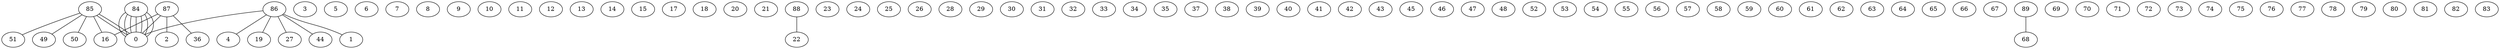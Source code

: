 graph G {
0;
1;
2;
3;
4;
5;
6;
7;
8;
9;
10;
11;
12;
13;
14;
15;
16;
17;
18;
19;
20;
21;
22;
23;
24;
25;
26;
27;
28;
29;
30;
31;
32;
33;
34;
35;
36;
37;
38;
39;
40;
41;
42;
43;
44;
45;
46;
47;
48;
49;
50;
51;
52;
53;
54;
55;
56;
57;
58;
59;
60;
61;
62;
63;
64;
65;
66;
67;
68;
69;
70;
71;
72;
73;
74;
75;
76;
77;
78;
79;
80;
81;
82;
83;
84;
85;
86;
87;
88;
89;
89--68 ;
88--22 ;
87--36 ;
87--2 ;
87--16 ;
87--0 ;
86--19 ;
86--27 ;
86--4 ;
86--44 ;
86--1 ;
86--0 ;
85--49 ;
85--50 ;
85--51 ;
85--16 ;
85--0 ;
85--0 ;
84--0 ;
84--0 ;
84--0 ;
84--0 ;
84--0 ;
84--0 ;
84--0 ;
}
